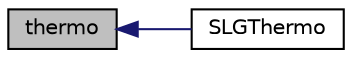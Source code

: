 digraph "thermo"
{
  bgcolor="transparent";
  edge [fontname="Helvetica",fontsize="10",labelfontname="Helvetica",labelfontsize="10"];
  node [fontname="Helvetica",fontsize="10",shape=record];
  rankdir="LR";
  Node314 [label="thermo",height=0.2,width=0.4,color="black", fillcolor="grey75", style="filled", fontcolor="black"];
  Node314 -> Node315 [dir="back",color="midnightblue",fontsize="10",style="solid",fontname="Helvetica"];
  Node315 [label="SLGThermo",height=0.2,width=0.4,color="black",URL="$a31525.html#a1449f7662f4fbc282b86ed43f89701bf",tooltip="Construct from mesh. "];
}
